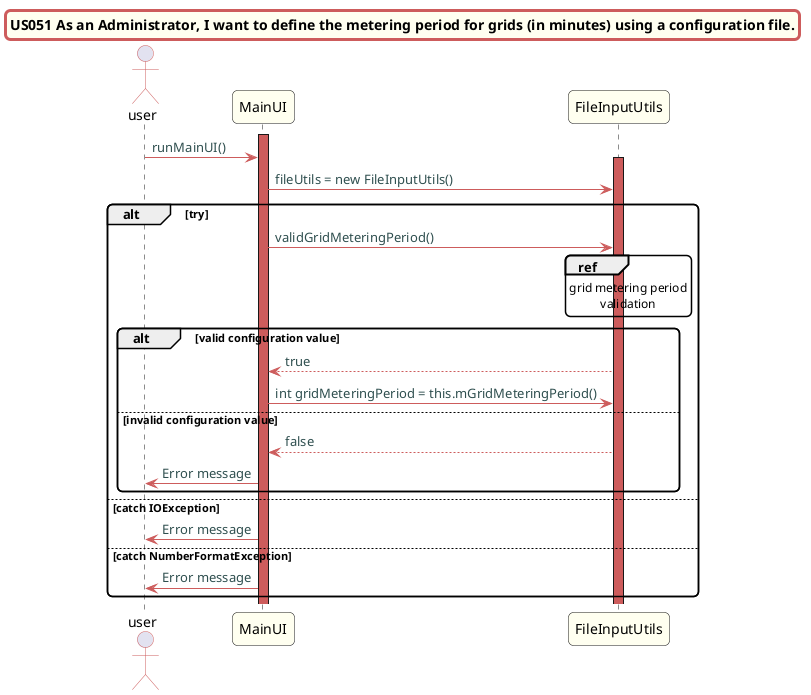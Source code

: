 

@startuml
title US051 As an Administrator, I want to define the metering period for grids (in minutes) using a configuration file.

skinparam titleBorderRoundCorner 10
skinparam titleBorderThickness 3
skinparam titleBorderColor indianred
skinparam titleBackgroundColor ivory
skinparam FontName quicksand

skinparam actor {
 	BorderColor indianred
 	}

 skinparam sequence {
 	LifeLineBackgroundColor indianred
 	ParticipantBackgroundColor ivory
 }

 skinparam roundcorner 10

 skinparam component {
   arrowThickness 1
   ArrowFontName Verdana
   ArrowColor indianred
   ArrowFontColor darkslategrey
 }

actor user
activate MainUI
user -> MainUI: runMainUI()
activate FileInputUtils
MainUI -> FileInputUtils: fileUtils = new FileInputUtils()

alt try
MainUI -> FileInputUtils: validGridMeteringPeriod()

ref over FileInputUtils
grid metering period
validation
end ref

alt valid configuration value
FileInputUtils --> MainUI: true
MainUI -> FileInputUtils: int gridMeteringPeriod = this.mGridMeteringPeriod()

else invalid configuration value
FileInputUtils --> MainUI: false
MainUI -> user: Error message
end

else catch IOException
MainUI -> user: Error message
else catch NumberFormatException
MainUI -> user: Error message

end
@enduml
